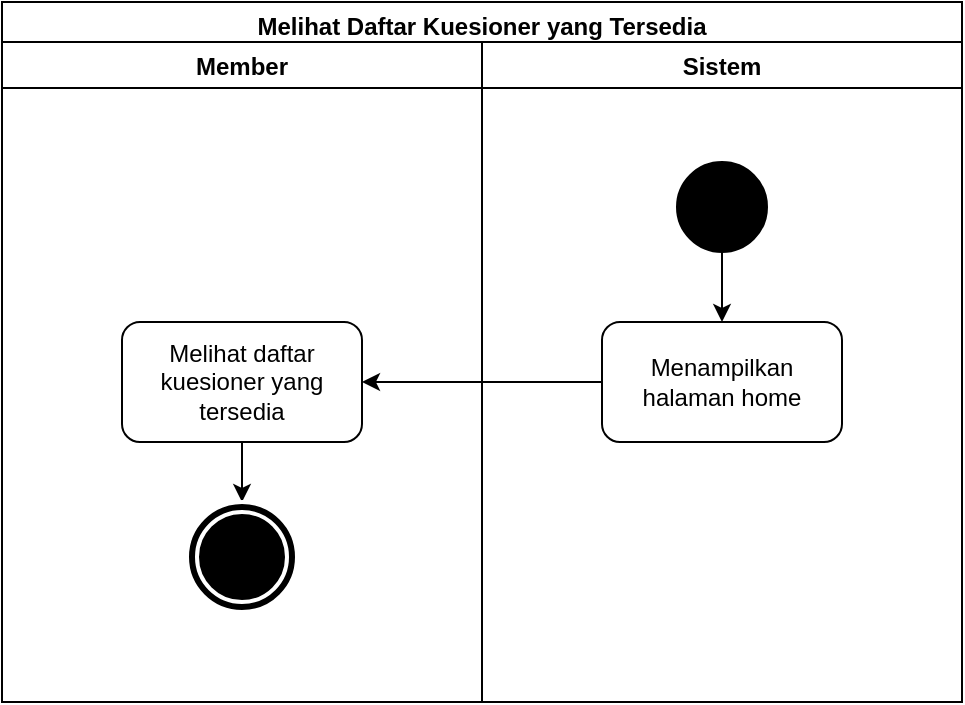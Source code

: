 <mxfile version="20.0.0" type="device"><diagram id="prtHgNgQTEPvFCAcTncT" name="Page-1"><mxGraphModel dx="1038" dy="489" grid="1" gridSize="10" guides="1" tooltips="1" connect="1" arrows="1" fold="1" page="1" pageScale="1" pageWidth="827" pageHeight="1169" math="0" shadow="0"><root><mxCell id="0"/><mxCell id="1" parent="0"/><mxCell id="xOL2CaStUpzWwHvCU3t6-1" value="Melihat Daftar Kuesioner yang Tersedia" style="swimlane;fillColor=none;" parent="1" vertex="1"><mxGeometry x="240" y="60" width="480" height="350" as="geometry"/></mxCell><mxCell id="xOL2CaStUpzWwHvCU3t6-3" value="Member" style="swimlane;startSize=23;" parent="xOL2CaStUpzWwHvCU3t6-1" vertex="1"><mxGeometry y="20" width="240" height="330" as="geometry"/></mxCell><mxCell id="JAENz-SKStwbsHF-UIp5-2" style="edgeStyle=orthogonalEdgeStyle;rounded=0;orthogonalLoop=1;jettySize=auto;html=1;" edge="1" parent="xOL2CaStUpzWwHvCU3t6-3" source="xOL2CaStUpzWwHvCU3t6-5" target="xOL2CaStUpzWwHvCU3t6-19"><mxGeometry relative="1" as="geometry"/></mxCell><mxCell id="xOL2CaStUpzWwHvCU3t6-5" value="Melihat daftar kuesioner yang tersedia" style="rounded=1;whiteSpace=wrap;html=1;fillColor=none;" parent="xOL2CaStUpzWwHvCU3t6-3" vertex="1"><mxGeometry x="60" y="140" width="120" height="60" as="geometry"/></mxCell><mxCell id="xOL2CaStUpzWwHvCU3t6-19" value="" style="ellipse;shape=doubleEllipse;whiteSpace=wrap;html=1;aspect=fixed;fillColor=#000000;strokeColor=#FFFFFF;strokeWidth=2;" parent="xOL2CaStUpzWwHvCU3t6-3" vertex="1"><mxGeometry x="92.5" y="230" width="55" height="55" as="geometry"/></mxCell><mxCell id="xOL2CaStUpzWwHvCU3t6-2" value="Sistem" style="swimlane;startSize=23;" parent="xOL2CaStUpzWwHvCU3t6-1" vertex="1"><mxGeometry x="240" y="20" width="240" height="330" as="geometry"/></mxCell><mxCell id="xOL2CaStUpzWwHvCU3t6-6" value="Menampilkan halaman home" style="rounded=1;whiteSpace=wrap;html=1;fillColor=none;" parent="xOL2CaStUpzWwHvCU3t6-2" vertex="1"><mxGeometry x="60" y="140" width="120" height="60" as="geometry"/></mxCell><mxCell id="JAENz-SKStwbsHF-UIp5-1" style="edgeStyle=orthogonalEdgeStyle;rounded=0;orthogonalLoop=1;jettySize=auto;html=1;" edge="1" parent="xOL2CaStUpzWwHvCU3t6-2" source="xOL2CaStUpzWwHvCU3t6-4" target="xOL2CaStUpzWwHvCU3t6-6"><mxGeometry relative="1" as="geometry"/></mxCell><mxCell id="xOL2CaStUpzWwHvCU3t6-4" value="" style="ellipse;whiteSpace=wrap;html=1;aspect=fixed;fillColor=#000000;" parent="xOL2CaStUpzWwHvCU3t6-2" vertex="1"><mxGeometry x="97.5" y="60" width="45" height="45" as="geometry"/></mxCell><mxCell id="JAENz-SKStwbsHF-UIp5-3" style="edgeStyle=orthogonalEdgeStyle;rounded=0;orthogonalLoop=1;jettySize=auto;html=1;" edge="1" parent="xOL2CaStUpzWwHvCU3t6-1" source="xOL2CaStUpzWwHvCU3t6-6" target="xOL2CaStUpzWwHvCU3t6-5"><mxGeometry relative="1" as="geometry"/></mxCell></root></mxGraphModel></diagram></mxfile>
